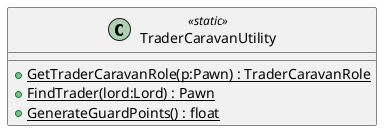 @startuml
class TraderCaravanUtility <<static>> {
    + {static} GetTraderCaravanRole(p:Pawn) : TraderCaravanRole
    + {static} FindTrader(lord:Lord) : Pawn
    + {static} GenerateGuardPoints() : float
}
@enduml
